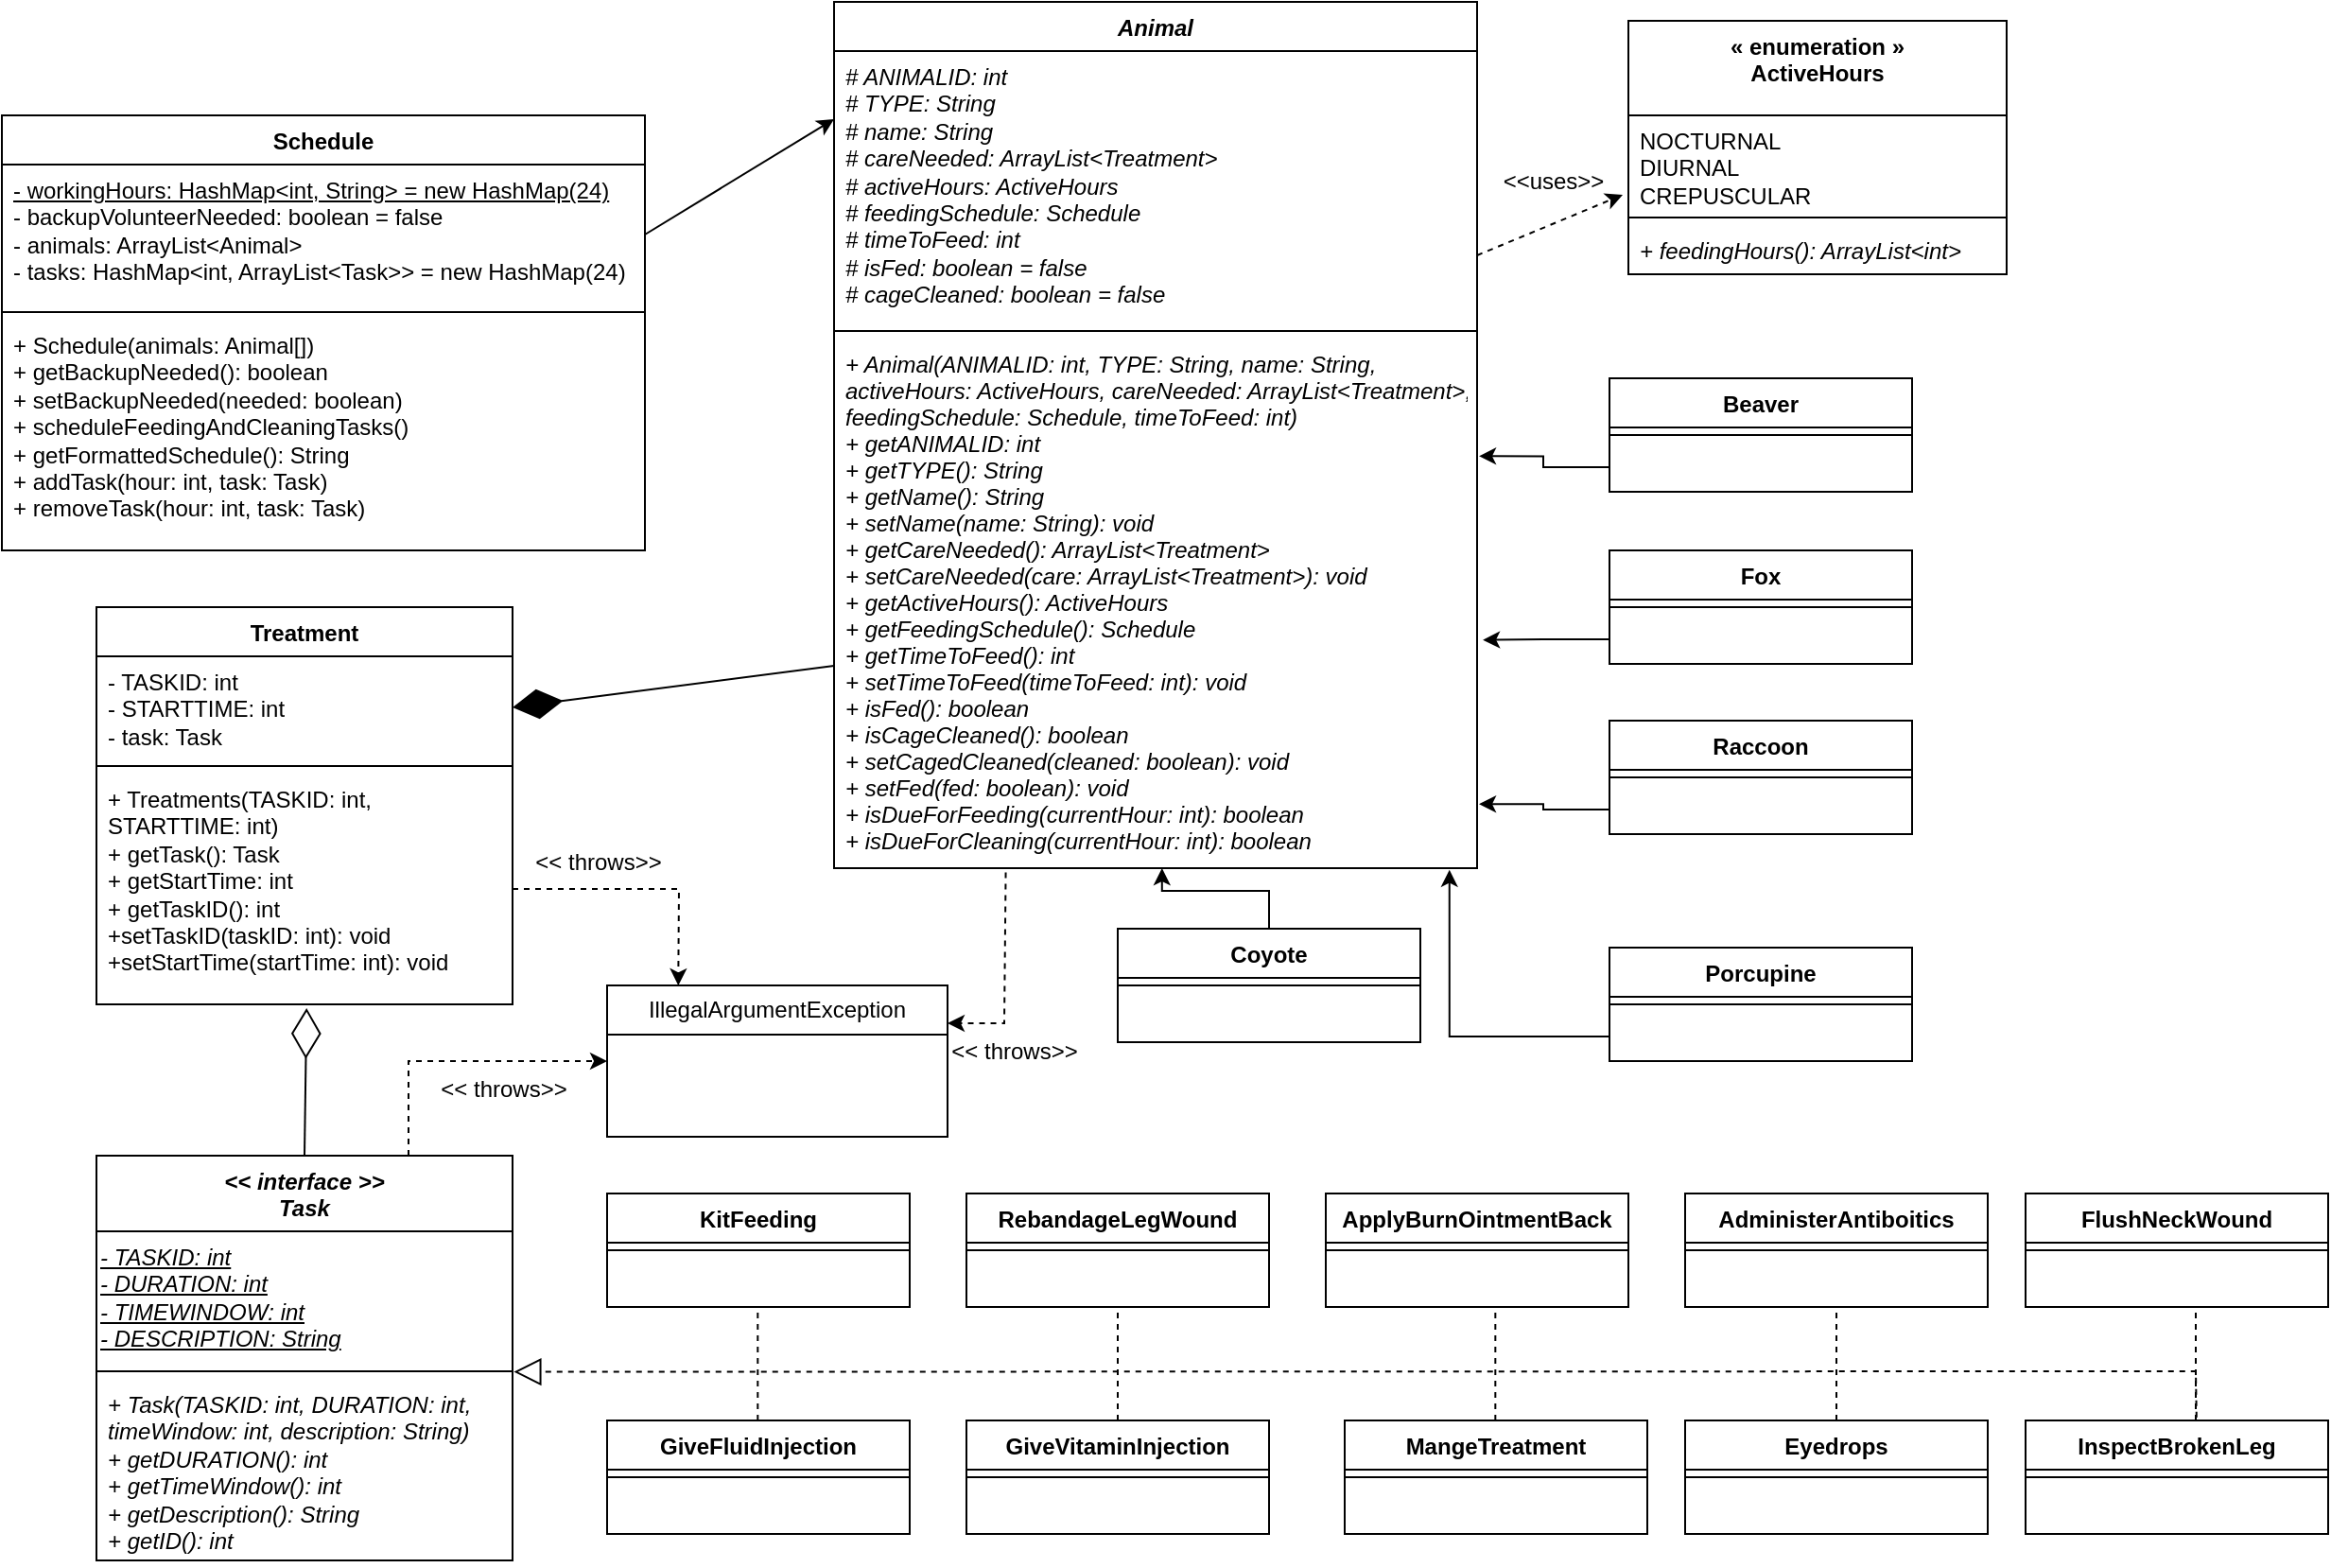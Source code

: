 <mxfile version="21.1.2" type="github">
  <diagram id="2KpLl_mZCOHA58I0HmC6" name="Page-1">
    <mxGraphModel dx="1402" dy="803" grid="1" gridSize="10" guides="1" tooltips="1" connect="1" arrows="1" fold="1" page="1" pageScale="1" pageWidth="1100" pageHeight="850" math="0" shadow="0">
      <root>
        <mxCell id="0" />
        <mxCell id="1" parent="0" />
        <mxCell id="-pHp2P_mZ8aD6D5N5FeK-6" value="Animal" style="swimlane;fontStyle=3;align=center;verticalAlign=top;childLayout=stackLayout;horizontal=1;startSize=26;horizontalStack=0;resizeParent=1;resizeParentMax=0;resizeLast=0;collapsible=1;marginBottom=0;" parent="1" vertex="1">
          <mxGeometry x="470" y="10" width="340" height="458" as="geometry" />
        </mxCell>
        <mxCell id="-pHp2P_mZ8aD6D5N5FeK-33" value="&lt;span style=&quot;font-family: Helvetica; font-size: 12px; font-variant-ligatures: normal; font-variant-caps: normal; font-weight: 400; letter-spacing: normal; orphans: 2; text-align: left; text-indent: 0px; text-transform: none; widows: 2; word-spacing: 0px; -webkit-text-stroke-width: 0px; text-decoration-thickness: initial; text-decoration-style: initial; text-decoration-color: initial; float: none; display: inline !important;&quot;&gt;# ANIMALID: int&lt;br&gt;# TYPE: String&lt;br&gt;# name: String&lt;br&gt;# careNeeded: ArrayList&amp;lt;Treatment&amp;gt;&lt;br&gt;# activeHours: ActiveHours&lt;br&gt;# feedingSchedule: Schedule&lt;br&gt;# timeToFeed: int&lt;br&gt;# isFed: boolean = false&lt;br&gt;# cageCleaned: boolean = false&lt;br&gt;&lt;/span&gt;" style="text;whiteSpace=wrap;html=1;labelBackgroundColor=none;fontColor=default;spacingLeft=4;spacingRight=4;fontStyle=2;" parent="-pHp2P_mZ8aD6D5N5FeK-6" vertex="1">
          <mxGeometry y="26" width="340" height="144" as="geometry" />
        </mxCell>
        <mxCell id="-pHp2P_mZ8aD6D5N5FeK-11" value="" style="line;strokeWidth=1;fillColor=none;align=left;verticalAlign=middle;spacingTop=-1;spacingLeft=3;spacingRight=3;rotatable=0;labelPosition=right;points=[];portConstraint=eastwest;strokeColor=inherit;" parent="-pHp2P_mZ8aD6D5N5FeK-6" vertex="1">
          <mxGeometry y="170" width="340" height="8" as="geometry" />
        </mxCell>
        <mxCell id="-pHp2P_mZ8aD6D5N5FeK-12" value="+ Animal(ANIMALID: int, TYPE: String, name: String, &#xa;activeHours: ActiveHours, careNeeded: ArrayList&lt;Treatment&gt;, &#xa;feedingSchedule: Schedule, timeToFeed: int)&#xa;+ getANIMALID: int&#xa;+ getTYPE(): String&#xa;+ getName(): String&#xa;+ setName(name: String): void&#xa;+ getCareNeeded(): ArrayList&lt;Treatment&gt;&#xa;+ setCareNeeded(care: ArrayList&lt;Treatment&gt;): void&#xa;+ getActiveHours(): ActiveHours&#xa;+ getFeedingSchedule(): Schedule&#xa;+ getTimeToFeed(): int&#xa;+ setTimeToFeed(timeToFeed: int): void&#xa;+ isFed(): boolean&#xa;+ isCageCleaned(): boolean&#xa;+ setCagedCleaned(cleaned: boolean): void&#xa;+ setFed(fed: boolean): void&#xa;+ isDueForFeeding(currentHour: int): boolean&#xa;+ isDueForCleaning(currentHour: int): boolean&#xa;&#xa;" style="text;strokeColor=none;fillColor=none;align=left;verticalAlign=top;spacingLeft=4;spacingRight=4;overflow=hidden;rotatable=0;points=[[0,0.5],[1,0.5]];portConstraint=eastwest;fontStyle=2" parent="-pHp2P_mZ8aD6D5N5FeK-6" vertex="1">
          <mxGeometry y="178" width="340" height="280" as="geometry" />
        </mxCell>
        <mxCell id="-pHp2P_mZ8aD6D5N5FeK-13" value="« enumeration »&lt;br style=&quot;border-color: var(--border-color); font-weight: 400;&quot;&gt;&lt;b style=&quot;border-color: var(--border-color);&quot;&gt;ActiveHours&lt;/b&gt;" style="swimlane;fontStyle=1;align=center;verticalAlign=top;childLayout=stackLayout;horizontal=1;startSize=50;horizontalStack=0;resizeParent=1;resizeParentMax=0;resizeLast=0;collapsible=1;marginBottom=0;whiteSpace=wrap;html=1;" parent="1" vertex="1">
          <mxGeometry x="890" y="20" width="200" height="134" as="geometry" />
        </mxCell>
        <mxCell id="-pHp2P_mZ8aD6D5N5FeK-14" value="NOCTURNAL&lt;br&gt;DIURNAL&lt;br&gt;CREPUSCULAR" style="text;strokeColor=none;fillColor=none;align=left;verticalAlign=top;spacingLeft=4;spacingRight=4;overflow=hidden;rotatable=0;points=[[0,0.5],[1,0.5]];portConstraint=eastwest;whiteSpace=wrap;html=1;" parent="-pHp2P_mZ8aD6D5N5FeK-13" vertex="1">
          <mxGeometry y="50" width="200" height="50" as="geometry" />
        </mxCell>
        <mxCell id="-pHp2P_mZ8aD6D5N5FeK-15" value="" style="line;strokeWidth=1;fillColor=none;align=left;verticalAlign=middle;spacingTop=-1;spacingLeft=3;spacingRight=3;rotatable=0;labelPosition=right;points=[];portConstraint=eastwest;strokeColor=inherit;" parent="-pHp2P_mZ8aD6D5N5FeK-13" vertex="1">
          <mxGeometry y="100" width="200" height="8" as="geometry" />
        </mxCell>
        <mxCell id="-pHp2P_mZ8aD6D5N5FeK-16" value="&lt;i&gt;+ feedingHours(): ArrayList&amp;lt;int&amp;gt;&lt;/i&gt;" style="text;strokeColor=none;fillColor=none;align=left;verticalAlign=top;spacingLeft=4;spacingRight=4;overflow=hidden;rotatable=0;points=[[0,0.5],[1,0.5]];portConstraint=eastwest;whiteSpace=wrap;html=1;" parent="-pHp2P_mZ8aD6D5N5FeK-13" vertex="1">
          <mxGeometry y="108" width="200" height="26" as="geometry" />
        </mxCell>
        <mxCell id="-pHp2P_mZ8aD6D5N5FeK-19" value="&amp;lt;&amp;lt; interface &amp;gt;&amp;gt;&lt;br&gt;Task" style="swimlane;fontStyle=3;align=center;verticalAlign=top;childLayout=stackLayout;horizontal=1;startSize=40;horizontalStack=0;resizeParent=1;resizeParentMax=0;resizeLast=0;collapsible=1;marginBottom=0;whiteSpace=wrap;html=1;" parent="1" vertex="1">
          <mxGeometry x="80" y="620" width="220" height="214" as="geometry" />
        </mxCell>
        <mxCell id="3hYf7BkFwzR19k11kG9j-5" value="&lt;div style=&quot;&quot;&gt;&lt;span style=&quot;background-color: initial;&quot;&gt;&lt;u&gt;- TASKID: int&lt;/u&gt;&lt;/span&gt;&lt;/div&gt;&lt;div style=&quot;&quot;&gt;&lt;span style=&quot;background-color: initial;&quot;&gt;&lt;u&gt;- DURATION: int&lt;/u&gt;&lt;/span&gt;&lt;/div&gt;&lt;div style=&quot;&quot;&gt;&lt;span style=&quot;background-color: initial;&quot;&gt;&lt;u&gt;- TIMEWINDOW: int&lt;/u&gt;&lt;/span&gt;&lt;/div&gt;&lt;div style=&quot;&quot;&gt;&lt;span style=&quot;background-color: initial;&quot;&gt;&lt;u&gt;- DESCRIPTION: String&lt;/u&gt;&lt;/span&gt;&lt;/div&gt;" style="text;html=1;align=left;verticalAlign=middle;resizable=0;points=[];autosize=1;strokeColor=none;fillColor=none;fontStyle=2" parent="-pHp2P_mZ8aD6D5N5FeK-19" vertex="1">
          <mxGeometry y="40" width="220" height="70" as="geometry" />
        </mxCell>
        <mxCell id="-pHp2P_mZ8aD6D5N5FeK-22" value="" style="line;strokeWidth=1;fillColor=none;align=left;verticalAlign=middle;spacingTop=-1;spacingLeft=3;spacingRight=3;rotatable=0;labelPosition=right;points=[];portConstraint=eastwest;strokeColor=inherit;" parent="-pHp2P_mZ8aD6D5N5FeK-19" vertex="1">
          <mxGeometry y="110" width="220" height="8" as="geometry" />
        </mxCell>
        <mxCell id="-pHp2P_mZ8aD6D5N5FeK-23" value="+ Task(TASKID: int, DURATION: int, timeWindow: int, description: String)&lt;br&gt;+ getDURATION(): int&lt;br&gt;+ getTimeWindow(): int&lt;br&gt;+ getDescription(): String&lt;br&gt;+ getID(): int" style="text;strokeColor=none;fillColor=none;align=left;verticalAlign=top;spacingLeft=4;spacingRight=4;overflow=hidden;rotatable=0;points=[[0,0.5],[1,0.5]];portConstraint=eastwest;whiteSpace=wrap;html=1;fontStyle=2" parent="-pHp2P_mZ8aD6D5N5FeK-19" vertex="1">
          <mxGeometry y="118" width="220" height="96" as="geometry" />
        </mxCell>
        <mxCell id="X3xmoL7LCD3JFngqE5RC-1" value="" style="html=1;labelBackgroundColor=#ffffff;startArrow=none;startFill=0;startSize=6;endArrow=classic;endFill=1;endSize=6;jettySize=auto;orthogonalLoop=1;strokeWidth=1;dashed=1;fontSize=14;rounded=0;exitX=1;exitY=0.75;exitDx=0;exitDy=0;entryX=-0.015;entryY=0.84;entryDx=0;entryDy=0;entryPerimeter=0;" parent="1" source="-pHp2P_mZ8aD6D5N5FeK-33" target="-pHp2P_mZ8aD6D5N5FeK-14" edge="1">
          <mxGeometry width="60" height="60" relative="1" as="geometry">
            <mxPoint x="730" y="116" as="sourcePoint" />
            <mxPoint x="830" y="230" as="targetPoint" />
          </mxGeometry>
        </mxCell>
        <mxCell id="X3xmoL7LCD3JFngqE5RC-2" value="&amp;lt;&amp;lt;uses&amp;gt;&amp;gt;" style="text;html=1;align=center;verticalAlign=middle;resizable=0;points=[];autosize=1;strokeColor=none;fillColor=none;" parent="1" vertex="1">
          <mxGeometry x="810" y="90" width="80" height="30" as="geometry" />
        </mxCell>
        <mxCell id="X3xmoL7LCD3JFngqE5RC-3" value="Treatment" style="swimlane;fontStyle=1;align=center;verticalAlign=top;childLayout=stackLayout;horizontal=1;startSize=26;horizontalStack=0;resizeParent=1;resizeParentMax=0;resizeLast=0;collapsible=1;marginBottom=0;whiteSpace=wrap;html=1;" parent="1" vertex="1">
          <mxGeometry x="80" y="330" width="220" height="210" as="geometry" />
        </mxCell>
        <mxCell id="X3xmoL7LCD3JFngqE5RC-4" value="- TASKID: int&lt;br&gt;- STARTTIME: int&lt;br&gt;- task: Task" style="text;strokeColor=none;fillColor=none;align=left;verticalAlign=top;spacingLeft=4;spacingRight=4;overflow=hidden;rotatable=0;points=[[0,0.5],[1,0.5]];portConstraint=eastwest;whiteSpace=wrap;html=1;" parent="X3xmoL7LCD3JFngqE5RC-3" vertex="1">
          <mxGeometry y="26" width="220" height="54" as="geometry" />
        </mxCell>
        <mxCell id="X3xmoL7LCD3JFngqE5RC-5" value="" style="line;strokeWidth=1;fillColor=none;align=left;verticalAlign=middle;spacingTop=-1;spacingLeft=3;spacingRight=3;rotatable=0;labelPosition=right;points=[];portConstraint=eastwest;strokeColor=inherit;" parent="X3xmoL7LCD3JFngqE5RC-3" vertex="1">
          <mxGeometry y="80" width="220" height="8" as="geometry" />
        </mxCell>
        <mxCell id="X3xmoL7LCD3JFngqE5RC-6" value="+ Treatments(TASKID: int, STARTTIME: int)&lt;br&gt;+ getTask(): Task&lt;br&gt;+ getStartTime: int&lt;br&gt;+ getTaskID(): int&lt;br&gt;+setTaskID(taskID: int): void&lt;br&gt;+setStartTime(startTime: int): void" style="text;strokeColor=none;fillColor=none;align=left;verticalAlign=top;spacingLeft=4;spacingRight=4;overflow=hidden;rotatable=0;points=[[0,0.5],[1,0.5]];portConstraint=eastwest;whiteSpace=wrap;html=1;" parent="X3xmoL7LCD3JFngqE5RC-3" vertex="1">
          <mxGeometry y="88" width="220" height="122" as="geometry" />
        </mxCell>
        <mxCell id="X3xmoL7LCD3JFngqE5RC-8" value="" style="endArrow=diamondThin;endFill=1;endSize=24;html=1;rounded=0;exitX=0;exitY=0.618;exitDx=0;exitDy=0;entryX=1;entryY=0.5;entryDx=0;entryDy=0;exitPerimeter=0;" parent="1" source="-pHp2P_mZ8aD6D5N5FeK-12" target="X3xmoL7LCD3JFngqE5RC-4" edge="1">
          <mxGeometry width="160" relative="1" as="geometry">
            <mxPoint x="480" y="452" as="sourcePoint" />
            <mxPoint x="620" y="450" as="targetPoint" />
          </mxGeometry>
        </mxCell>
        <mxCell id="X3xmoL7LCD3JFngqE5RC-11" value="" style="endArrow=diamondThin;endFill=0;endSize=24;html=1;rounded=0;entryX=0.505;entryY=1.016;entryDx=0;entryDy=0;entryPerimeter=0;exitX=0.5;exitY=0;exitDx=0;exitDy=0;" parent="1" source="-pHp2P_mZ8aD6D5N5FeK-19" target="X3xmoL7LCD3JFngqE5RC-6" edge="1">
          <mxGeometry width="160" relative="1" as="geometry">
            <mxPoint x="191" y="590" as="sourcePoint" />
            <mxPoint x="780" y="599.5" as="targetPoint" />
          </mxGeometry>
        </mxCell>
        <mxCell id="X3xmoL7LCD3JFngqE5RC-12" value="Schedule" style="swimlane;fontStyle=1;align=center;verticalAlign=top;childLayout=stackLayout;horizontal=1;startSize=26;horizontalStack=0;resizeParent=1;resizeParentMax=0;resizeLast=0;collapsible=1;marginBottom=0;whiteSpace=wrap;html=1;" parent="1" vertex="1">
          <mxGeometry x="30" y="70" width="340" height="230" as="geometry" />
        </mxCell>
        <mxCell id="X3xmoL7LCD3JFngqE5RC-13" value="&lt;u&gt;- workingHours: HashMap&amp;lt;int, String&amp;gt; = new HashMap(24)&lt;br&gt;&lt;/u&gt;- backupVolunteerNeeded: boolean = false&lt;br&gt;- animals: ArrayList&amp;lt;Animal&amp;gt;&amp;nbsp;&lt;br&gt;- tasks: HashMap&amp;lt;int, ArrayList&amp;lt;Task&amp;gt;&amp;gt; = new HashMap(24)" style="text;strokeColor=none;fillColor=none;align=left;verticalAlign=top;spacingLeft=4;spacingRight=4;overflow=hidden;rotatable=0;points=[[0,0.5],[1,0.5]];portConstraint=eastwest;whiteSpace=wrap;html=1;" parent="X3xmoL7LCD3JFngqE5RC-12" vertex="1">
          <mxGeometry y="26" width="340" height="74" as="geometry" />
        </mxCell>
        <mxCell id="X3xmoL7LCD3JFngqE5RC-14" value="" style="line;strokeWidth=1;fillColor=none;align=left;verticalAlign=middle;spacingTop=-1;spacingLeft=3;spacingRight=3;rotatable=0;labelPosition=right;points=[];portConstraint=eastwest;strokeColor=inherit;" parent="X3xmoL7LCD3JFngqE5RC-12" vertex="1">
          <mxGeometry y="100" width="340" height="8" as="geometry" />
        </mxCell>
        <mxCell id="X3xmoL7LCD3JFngqE5RC-15" value="+ Schedule(animals: Animal[])&lt;br&gt;+ getBackupNeeded(): boolean&lt;br&gt;+ setBackupNeeded(needed: boolean)&lt;br&gt;+ scheduleFeedingAndCleaningTasks()&lt;br&gt;+ getFormattedSchedule(): String&lt;br&gt;+ addTask(hour: int, task: Task)&lt;br&gt;+ removeTask(hour: int, task: Task)" style="text;strokeColor=none;fillColor=none;align=left;verticalAlign=top;spacingLeft=4;spacingRight=4;overflow=hidden;rotatable=0;points=[[0,0.5],[1,0.5]];portConstraint=eastwest;whiteSpace=wrap;html=1;" parent="X3xmoL7LCD3JFngqE5RC-12" vertex="1">
          <mxGeometry y="108" width="340" height="122" as="geometry" />
        </mxCell>
        <mxCell id="3hYf7BkFwzR19k11kG9j-4" value="" style="endArrow=classic;html=1;rounded=0;exitX=1;exitY=0.5;exitDx=0;exitDy=0;entryX=0;entryY=0.25;entryDx=0;entryDy=0;" parent="1" source="X3xmoL7LCD3JFngqE5RC-13" target="-pHp2P_mZ8aD6D5N5FeK-33" edge="1">
          <mxGeometry width="50" height="50" relative="1" as="geometry">
            <mxPoint x="360" y="90" as="sourcePoint" />
            <mxPoint x="410" y="40" as="targetPoint" />
          </mxGeometry>
        </mxCell>
        <mxCell id="3hYf7BkFwzR19k11kG9j-6" value="IllegalArgumentException" style="swimlane;fontStyle=0;childLayout=stackLayout;horizontal=1;startSize=26;fillColor=none;horizontalStack=0;resizeParent=1;resizeParentMax=0;resizeLast=0;collapsible=1;marginBottom=0;whiteSpace=wrap;html=1;" parent="1" vertex="1">
          <mxGeometry x="350" y="530" width="180" height="80" as="geometry" />
        </mxCell>
        <mxCell id="fvTacHo-fc9xK8Bkq0C5-29" style="edgeStyle=orthogonalEdgeStyle;rounded=0;orthogonalLoop=1;jettySize=auto;html=1;entryX=0.51;entryY=1;entryDx=0;entryDy=0;entryPerimeter=0;" edge="1" parent="1" source="fvTacHo-fc9xK8Bkq0C5-7" target="-pHp2P_mZ8aD6D5N5FeK-12">
          <mxGeometry relative="1" as="geometry" />
        </mxCell>
        <mxCell id="fvTacHo-fc9xK8Bkq0C5-7" value="Coyote" style="swimlane;fontStyle=1;align=center;verticalAlign=top;childLayout=stackLayout;horizontal=1;startSize=26;horizontalStack=0;resizeParent=1;resizeParentMax=0;resizeLast=0;collapsible=1;marginBottom=0;whiteSpace=wrap;html=1;" vertex="1" parent="1">
          <mxGeometry x="620" y="500" width="160" height="60" as="geometry" />
        </mxCell>
        <mxCell id="fvTacHo-fc9xK8Bkq0C5-9" value="" style="line;strokeWidth=1;fillColor=none;align=left;verticalAlign=middle;spacingTop=-1;spacingLeft=3;spacingRight=3;rotatable=0;labelPosition=right;points=[];portConstraint=eastwest;strokeColor=inherit;" vertex="1" parent="fvTacHo-fc9xK8Bkq0C5-7">
          <mxGeometry y="26" width="160" height="8" as="geometry" />
        </mxCell>
        <mxCell id="fvTacHo-fc9xK8Bkq0C5-10" value="&lt;br&gt;&lt;br&gt;" style="text;strokeColor=none;fillColor=none;align=left;verticalAlign=top;spacingLeft=4;spacingRight=4;overflow=hidden;rotatable=0;points=[[0,0.5],[1,0.5]];portConstraint=eastwest;whiteSpace=wrap;html=1;" vertex="1" parent="fvTacHo-fc9xK8Bkq0C5-7">
          <mxGeometry y="34" width="160" height="26" as="geometry" />
        </mxCell>
        <mxCell id="fvTacHo-fc9xK8Bkq0C5-11" value="Beaver" style="swimlane;fontStyle=1;align=center;verticalAlign=top;childLayout=stackLayout;horizontal=1;startSize=26;horizontalStack=0;resizeParent=1;resizeParentMax=0;resizeLast=0;collapsible=1;marginBottom=0;whiteSpace=wrap;html=1;" vertex="1" parent="1">
          <mxGeometry x="880" y="209" width="160" height="60" as="geometry" />
        </mxCell>
        <mxCell id="fvTacHo-fc9xK8Bkq0C5-12" value="" style="line;strokeWidth=1;fillColor=none;align=left;verticalAlign=middle;spacingTop=-1;spacingLeft=3;spacingRight=3;rotatable=0;labelPosition=right;points=[];portConstraint=eastwest;strokeColor=inherit;" vertex="1" parent="fvTacHo-fc9xK8Bkq0C5-11">
          <mxGeometry y="26" width="160" height="8" as="geometry" />
        </mxCell>
        <mxCell id="fvTacHo-fc9xK8Bkq0C5-13" value="&lt;br&gt;&lt;br&gt;" style="text;strokeColor=none;fillColor=none;align=left;verticalAlign=top;spacingLeft=4;spacingRight=4;overflow=hidden;rotatable=0;points=[[0,0.5],[1,0.5]];portConstraint=eastwest;whiteSpace=wrap;html=1;" vertex="1" parent="fvTacHo-fc9xK8Bkq0C5-11">
          <mxGeometry y="34" width="160" height="26" as="geometry" />
        </mxCell>
        <mxCell id="fvTacHo-fc9xK8Bkq0C5-14" value="Fox" style="swimlane;fontStyle=1;align=center;verticalAlign=top;childLayout=stackLayout;horizontal=1;startSize=26;horizontalStack=0;resizeParent=1;resizeParentMax=0;resizeLast=0;collapsible=1;marginBottom=0;whiteSpace=wrap;html=1;" vertex="1" parent="1">
          <mxGeometry x="880" y="300" width="160" height="60" as="geometry" />
        </mxCell>
        <mxCell id="fvTacHo-fc9xK8Bkq0C5-15" value="" style="line;strokeWidth=1;fillColor=none;align=left;verticalAlign=middle;spacingTop=-1;spacingLeft=3;spacingRight=3;rotatable=0;labelPosition=right;points=[];portConstraint=eastwest;strokeColor=inherit;" vertex="1" parent="fvTacHo-fc9xK8Bkq0C5-14">
          <mxGeometry y="26" width="160" height="8" as="geometry" />
        </mxCell>
        <mxCell id="fvTacHo-fc9xK8Bkq0C5-16" value="&lt;br&gt;&lt;br&gt;" style="text;strokeColor=none;fillColor=none;align=left;verticalAlign=top;spacingLeft=4;spacingRight=4;overflow=hidden;rotatable=0;points=[[0,0.5],[1,0.5]];portConstraint=eastwest;whiteSpace=wrap;html=1;" vertex="1" parent="fvTacHo-fc9xK8Bkq0C5-14">
          <mxGeometry y="34" width="160" height="26" as="geometry" />
        </mxCell>
        <mxCell id="fvTacHo-fc9xK8Bkq0C5-17" value="Raccoon" style="swimlane;fontStyle=1;align=center;verticalAlign=top;childLayout=stackLayout;horizontal=1;startSize=26;horizontalStack=0;resizeParent=1;resizeParentMax=0;resizeLast=0;collapsible=1;marginBottom=0;whiteSpace=wrap;html=1;" vertex="1" parent="1">
          <mxGeometry x="880" y="390" width="160" height="60" as="geometry" />
        </mxCell>
        <mxCell id="fvTacHo-fc9xK8Bkq0C5-18" value="" style="line;strokeWidth=1;fillColor=none;align=left;verticalAlign=middle;spacingTop=-1;spacingLeft=3;spacingRight=3;rotatable=0;labelPosition=right;points=[];portConstraint=eastwest;strokeColor=inherit;" vertex="1" parent="fvTacHo-fc9xK8Bkq0C5-17">
          <mxGeometry y="26" width="160" height="8" as="geometry" />
        </mxCell>
        <mxCell id="fvTacHo-fc9xK8Bkq0C5-19" value="&lt;br&gt;&lt;br&gt;" style="text;strokeColor=none;fillColor=none;align=left;verticalAlign=top;spacingLeft=4;spacingRight=4;overflow=hidden;rotatable=0;points=[[0,0.5],[1,0.5]];portConstraint=eastwest;whiteSpace=wrap;html=1;" vertex="1" parent="fvTacHo-fc9xK8Bkq0C5-17">
          <mxGeometry y="34" width="160" height="26" as="geometry" />
        </mxCell>
        <mxCell id="fvTacHo-fc9xK8Bkq0C5-20" value="Porcupine" style="swimlane;fontStyle=1;align=center;verticalAlign=top;childLayout=stackLayout;horizontal=1;startSize=26;horizontalStack=0;resizeParent=1;resizeParentMax=0;resizeLast=0;collapsible=1;marginBottom=0;whiteSpace=wrap;html=1;" vertex="1" parent="1">
          <mxGeometry x="880" y="510" width="160" height="60" as="geometry" />
        </mxCell>
        <mxCell id="fvTacHo-fc9xK8Bkq0C5-21" value="" style="line;strokeWidth=1;fillColor=none;align=left;verticalAlign=middle;spacingTop=-1;spacingLeft=3;spacingRight=3;rotatable=0;labelPosition=right;points=[];portConstraint=eastwest;strokeColor=inherit;" vertex="1" parent="fvTacHo-fc9xK8Bkq0C5-20">
          <mxGeometry y="26" width="160" height="8" as="geometry" />
        </mxCell>
        <mxCell id="fvTacHo-fc9xK8Bkq0C5-22" value="&lt;br&gt;&lt;br&gt;" style="text;strokeColor=none;fillColor=none;align=left;verticalAlign=top;spacingLeft=4;spacingRight=4;overflow=hidden;rotatable=0;points=[[0,0.5],[1,0.5]];portConstraint=eastwest;whiteSpace=wrap;html=1;" vertex="1" parent="fvTacHo-fc9xK8Bkq0C5-20">
          <mxGeometry y="34" width="160" height="26" as="geometry" />
        </mxCell>
        <mxCell id="fvTacHo-fc9xK8Bkq0C5-24" style="edgeStyle=orthogonalEdgeStyle;rounded=0;orthogonalLoop=1;jettySize=auto;html=1;entryX=1.009;entryY=0.569;entryDx=0;entryDy=0;entryPerimeter=0;" edge="1" parent="1" source="fvTacHo-fc9xK8Bkq0C5-16" target="-pHp2P_mZ8aD6D5N5FeK-12">
          <mxGeometry relative="1" as="geometry" />
        </mxCell>
        <mxCell id="fvTacHo-fc9xK8Bkq0C5-25" style="edgeStyle=orthogonalEdgeStyle;rounded=0;orthogonalLoop=1;jettySize=auto;html=1;entryX=1.003;entryY=0.879;entryDx=0;entryDy=0;entryPerimeter=0;" edge="1" parent="1" source="fvTacHo-fc9xK8Bkq0C5-19" target="-pHp2P_mZ8aD6D5N5FeK-12">
          <mxGeometry relative="1" as="geometry" />
        </mxCell>
        <mxCell id="fvTacHo-fc9xK8Bkq0C5-26" style="edgeStyle=orthogonalEdgeStyle;rounded=0;orthogonalLoop=1;jettySize=auto;html=1;entryX=1.003;entryY=0.222;entryDx=0;entryDy=0;entryPerimeter=0;" edge="1" parent="1" source="fvTacHo-fc9xK8Bkq0C5-13" target="-pHp2P_mZ8aD6D5N5FeK-12">
          <mxGeometry relative="1" as="geometry" />
        </mxCell>
        <mxCell id="fvTacHo-fc9xK8Bkq0C5-27" style="edgeStyle=orthogonalEdgeStyle;rounded=0;orthogonalLoop=1;jettySize=auto;html=1;entryX=0.957;entryY=1.003;entryDx=0;entryDy=0;entryPerimeter=0;" edge="1" parent="1" source="fvTacHo-fc9xK8Bkq0C5-22" target="-pHp2P_mZ8aD6D5N5FeK-12">
          <mxGeometry relative="1" as="geometry" />
        </mxCell>
        <mxCell id="fvTacHo-fc9xK8Bkq0C5-30" value="" style="html=1;labelBackgroundColor=#ffffff;startArrow=none;startFill=0;startSize=6;endArrow=classic;endFill=1;endSize=6;jettySize=auto;orthogonalLoop=1;strokeWidth=1;dashed=1;fontSize=14;rounded=0;entryX=1;entryY=0.25;entryDx=0;entryDy=0;exitX=0.267;exitY=1.008;exitDx=0;exitDy=0;exitPerimeter=0;" edge="1" parent="1" source="-pHp2P_mZ8aD6D5N5FeK-12" target="3hYf7BkFwzR19k11kG9j-6">
          <mxGeometry width="60" height="60" relative="1" as="geometry">
            <mxPoint x="820" y="154" as="sourcePoint" />
            <mxPoint x="897" y="122" as="targetPoint" />
            <Array as="points">
              <mxPoint x="560" y="550" />
            </Array>
          </mxGeometry>
        </mxCell>
        <mxCell id="fvTacHo-fc9xK8Bkq0C5-31" value="" style="html=1;labelBackgroundColor=#ffffff;startArrow=none;startFill=0;startSize=6;endArrow=classic;endFill=1;endSize=6;jettySize=auto;orthogonalLoop=1;strokeWidth=1;dashed=1;fontSize=14;rounded=0;entryX=0.209;entryY=0.001;entryDx=0;entryDy=0;entryPerimeter=0;" edge="1" parent="1" source="X3xmoL7LCD3JFngqE5RC-6" target="3hYf7BkFwzR19k11kG9j-6">
          <mxGeometry width="60" height="60" relative="1" as="geometry">
            <mxPoint x="390" y="420" as="sourcePoint" />
            <mxPoint x="350" y="529" as="targetPoint" />
            <Array as="points">
              <mxPoint x="388" y="479" />
            </Array>
          </mxGeometry>
        </mxCell>
        <mxCell id="fvTacHo-fc9xK8Bkq0C5-32" value="" style="html=1;labelBackgroundColor=#ffffff;startArrow=none;startFill=0;startSize=6;endArrow=classic;endFill=1;endSize=6;jettySize=auto;orthogonalLoop=1;strokeWidth=1;dashed=1;fontSize=14;rounded=0;entryX=0;entryY=0.5;entryDx=0;entryDy=0;exitX=0.75;exitY=0;exitDx=0;exitDy=0;" edge="1" parent="1" source="-pHp2P_mZ8aD6D5N5FeK-19" target="3hYf7BkFwzR19k11kG9j-6">
          <mxGeometry width="60" height="60" relative="1" as="geometry">
            <mxPoint x="508" y="489" as="sourcePoint" />
            <mxPoint x="505" y="550" as="targetPoint" />
            <Array as="points">
              <mxPoint x="245" y="570" />
            </Array>
          </mxGeometry>
        </mxCell>
        <mxCell id="fvTacHo-fc9xK8Bkq0C5-33" value="&amp;lt;&amp;lt; throws&amp;gt;&amp;gt;" style="text;html=1;align=center;verticalAlign=middle;resizable=0;points=[];autosize=1;strokeColor=none;fillColor=none;" vertex="1" parent="1">
          <mxGeometry x="300" y="450" width="90" height="30" as="geometry" />
        </mxCell>
        <mxCell id="fvTacHo-fc9xK8Bkq0C5-34" value="&amp;lt;&amp;lt; throws&amp;gt;&amp;gt;" style="text;html=1;align=center;verticalAlign=middle;resizable=0;points=[];autosize=1;strokeColor=none;fillColor=none;" vertex="1" parent="1">
          <mxGeometry x="250" y="570" width="90" height="30" as="geometry" />
        </mxCell>
        <mxCell id="fvTacHo-fc9xK8Bkq0C5-35" value="&amp;lt;&amp;lt; throws&amp;gt;&amp;gt;" style="text;html=1;align=center;verticalAlign=middle;resizable=0;points=[];autosize=1;strokeColor=none;fillColor=none;" vertex="1" parent="1">
          <mxGeometry x="520" y="550" width="90" height="30" as="geometry" />
        </mxCell>
        <mxCell id="fvTacHo-fc9xK8Bkq0C5-36" value="KitFeeding" style="swimlane;fontStyle=1;align=center;verticalAlign=top;childLayout=stackLayout;horizontal=1;startSize=26;horizontalStack=0;resizeParent=1;resizeParentMax=0;resizeLast=0;collapsible=1;marginBottom=0;whiteSpace=wrap;html=1;" vertex="1" parent="1">
          <mxGeometry x="350" y="640" width="160" height="60" as="geometry" />
        </mxCell>
        <mxCell id="fvTacHo-fc9xK8Bkq0C5-37" value="" style="line;strokeWidth=1;fillColor=none;align=left;verticalAlign=middle;spacingTop=-1;spacingLeft=3;spacingRight=3;rotatable=0;labelPosition=right;points=[];portConstraint=eastwest;strokeColor=inherit;" vertex="1" parent="fvTacHo-fc9xK8Bkq0C5-36">
          <mxGeometry y="26" width="160" height="8" as="geometry" />
        </mxCell>
        <mxCell id="fvTacHo-fc9xK8Bkq0C5-38" value="&lt;br&gt;&lt;br&gt;" style="text;strokeColor=none;fillColor=none;align=left;verticalAlign=top;spacingLeft=4;spacingRight=4;overflow=hidden;rotatable=0;points=[[0,0.5],[1,0.5]];portConstraint=eastwest;whiteSpace=wrap;html=1;" vertex="1" parent="fvTacHo-fc9xK8Bkq0C5-36">
          <mxGeometry y="34" width="160" height="26" as="geometry" />
        </mxCell>
        <mxCell id="fvTacHo-fc9xK8Bkq0C5-39" value="RebandageLegWound" style="swimlane;fontStyle=1;align=center;verticalAlign=top;childLayout=stackLayout;horizontal=1;startSize=26;horizontalStack=0;resizeParent=1;resizeParentMax=0;resizeLast=0;collapsible=1;marginBottom=0;whiteSpace=wrap;html=1;" vertex="1" parent="1">
          <mxGeometry x="540" y="640" width="160" height="60" as="geometry" />
        </mxCell>
        <mxCell id="fvTacHo-fc9xK8Bkq0C5-40" value="" style="line;strokeWidth=1;fillColor=none;align=left;verticalAlign=middle;spacingTop=-1;spacingLeft=3;spacingRight=3;rotatable=0;labelPosition=right;points=[];portConstraint=eastwest;strokeColor=inherit;" vertex="1" parent="fvTacHo-fc9xK8Bkq0C5-39">
          <mxGeometry y="26" width="160" height="8" as="geometry" />
        </mxCell>
        <mxCell id="fvTacHo-fc9xK8Bkq0C5-41" value="&lt;br&gt;&lt;br&gt;" style="text;strokeColor=none;fillColor=none;align=left;verticalAlign=top;spacingLeft=4;spacingRight=4;overflow=hidden;rotatable=0;points=[[0,0.5],[1,0.5]];portConstraint=eastwest;whiteSpace=wrap;html=1;" vertex="1" parent="fvTacHo-fc9xK8Bkq0C5-39">
          <mxGeometry y="34" width="160" height="26" as="geometry" />
        </mxCell>
        <mxCell id="fvTacHo-fc9xK8Bkq0C5-42" value="ApplyBurnOintmentBack" style="swimlane;fontStyle=1;align=center;verticalAlign=top;childLayout=stackLayout;horizontal=1;startSize=26;horizontalStack=0;resizeParent=1;resizeParentMax=0;resizeLast=0;collapsible=1;marginBottom=0;whiteSpace=wrap;html=1;" vertex="1" parent="1">
          <mxGeometry x="730" y="640" width="160" height="60" as="geometry" />
        </mxCell>
        <mxCell id="fvTacHo-fc9xK8Bkq0C5-43" value="" style="line;strokeWidth=1;fillColor=none;align=left;verticalAlign=middle;spacingTop=-1;spacingLeft=3;spacingRight=3;rotatable=0;labelPosition=right;points=[];portConstraint=eastwest;strokeColor=inherit;" vertex="1" parent="fvTacHo-fc9xK8Bkq0C5-42">
          <mxGeometry y="26" width="160" height="8" as="geometry" />
        </mxCell>
        <mxCell id="fvTacHo-fc9xK8Bkq0C5-44" value="&lt;br&gt;&lt;br&gt;" style="text;strokeColor=none;fillColor=none;align=left;verticalAlign=top;spacingLeft=4;spacingRight=4;overflow=hidden;rotatable=0;points=[[0,0.5],[1,0.5]];portConstraint=eastwest;whiteSpace=wrap;html=1;" vertex="1" parent="fvTacHo-fc9xK8Bkq0C5-42">
          <mxGeometry y="34" width="160" height="26" as="geometry" />
        </mxCell>
        <mxCell id="fvTacHo-fc9xK8Bkq0C5-45" value="AdministerAntiboitics" style="swimlane;fontStyle=1;align=center;verticalAlign=top;childLayout=stackLayout;horizontal=1;startSize=26;horizontalStack=0;resizeParent=1;resizeParentMax=0;resizeLast=0;collapsible=1;marginBottom=0;whiteSpace=wrap;html=1;" vertex="1" parent="1">
          <mxGeometry x="920" y="640" width="160" height="60" as="geometry" />
        </mxCell>
        <mxCell id="fvTacHo-fc9xK8Bkq0C5-46" value="" style="line;strokeWidth=1;fillColor=none;align=left;verticalAlign=middle;spacingTop=-1;spacingLeft=3;spacingRight=3;rotatable=0;labelPosition=right;points=[];portConstraint=eastwest;strokeColor=inherit;" vertex="1" parent="fvTacHo-fc9xK8Bkq0C5-45">
          <mxGeometry y="26" width="160" height="8" as="geometry" />
        </mxCell>
        <mxCell id="fvTacHo-fc9xK8Bkq0C5-47" value="&lt;br&gt;&lt;br&gt;" style="text;strokeColor=none;fillColor=none;align=left;verticalAlign=top;spacingLeft=4;spacingRight=4;overflow=hidden;rotatable=0;points=[[0,0.5],[1,0.5]];portConstraint=eastwest;whiteSpace=wrap;html=1;" vertex="1" parent="fvTacHo-fc9xK8Bkq0C5-45">
          <mxGeometry y="34" width="160" height="26" as="geometry" />
        </mxCell>
        <mxCell id="fvTacHo-fc9xK8Bkq0C5-48" value="FlushNeckWound" style="swimlane;fontStyle=1;align=center;verticalAlign=top;childLayout=stackLayout;horizontal=1;startSize=26;horizontalStack=0;resizeParent=1;resizeParentMax=0;resizeLast=0;collapsible=1;marginBottom=0;whiteSpace=wrap;html=1;" vertex="1" parent="1">
          <mxGeometry x="1100" y="640" width="160" height="60" as="geometry" />
        </mxCell>
        <mxCell id="fvTacHo-fc9xK8Bkq0C5-49" value="" style="line;strokeWidth=1;fillColor=none;align=left;verticalAlign=middle;spacingTop=-1;spacingLeft=3;spacingRight=3;rotatable=0;labelPosition=right;points=[];portConstraint=eastwest;strokeColor=inherit;" vertex="1" parent="fvTacHo-fc9xK8Bkq0C5-48">
          <mxGeometry y="26" width="160" height="8" as="geometry" />
        </mxCell>
        <mxCell id="fvTacHo-fc9xK8Bkq0C5-50" value="&lt;br&gt;&lt;br&gt;" style="text;strokeColor=none;fillColor=none;align=left;verticalAlign=top;spacingLeft=4;spacingRight=4;overflow=hidden;rotatable=0;points=[[0,0.5],[1,0.5]];portConstraint=eastwest;whiteSpace=wrap;html=1;" vertex="1" parent="fvTacHo-fc9xK8Bkq0C5-48">
          <mxGeometry y="34" width="160" height="26" as="geometry" />
        </mxCell>
        <mxCell id="fvTacHo-fc9xK8Bkq0C5-51" value="GiveFluidInjection" style="swimlane;fontStyle=1;align=center;verticalAlign=top;childLayout=stackLayout;horizontal=1;startSize=26;horizontalStack=0;resizeParent=1;resizeParentMax=0;resizeLast=0;collapsible=1;marginBottom=0;whiteSpace=wrap;html=1;" vertex="1" parent="1">
          <mxGeometry x="350" y="760" width="160" height="60" as="geometry" />
        </mxCell>
        <mxCell id="fvTacHo-fc9xK8Bkq0C5-52" value="" style="line;strokeWidth=1;fillColor=none;align=left;verticalAlign=middle;spacingTop=-1;spacingLeft=3;spacingRight=3;rotatable=0;labelPosition=right;points=[];portConstraint=eastwest;strokeColor=inherit;" vertex="1" parent="fvTacHo-fc9xK8Bkq0C5-51">
          <mxGeometry y="26" width="160" height="8" as="geometry" />
        </mxCell>
        <mxCell id="fvTacHo-fc9xK8Bkq0C5-53" value="&lt;br&gt;&lt;br&gt;" style="text;strokeColor=none;fillColor=none;align=left;verticalAlign=top;spacingLeft=4;spacingRight=4;overflow=hidden;rotatable=0;points=[[0,0.5],[1,0.5]];portConstraint=eastwest;whiteSpace=wrap;html=1;" vertex="1" parent="fvTacHo-fc9xK8Bkq0C5-51">
          <mxGeometry y="34" width="160" height="26" as="geometry" />
        </mxCell>
        <mxCell id="fvTacHo-fc9xK8Bkq0C5-54" value="GiveVitaminInjection" style="swimlane;fontStyle=1;align=center;verticalAlign=top;childLayout=stackLayout;horizontal=1;startSize=26;horizontalStack=0;resizeParent=1;resizeParentMax=0;resizeLast=0;collapsible=1;marginBottom=0;whiteSpace=wrap;html=1;" vertex="1" parent="1">
          <mxGeometry x="540" y="760" width="160" height="60" as="geometry" />
        </mxCell>
        <mxCell id="fvTacHo-fc9xK8Bkq0C5-55" value="" style="line;strokeWidth=1;fillColor=none;align=left;verticalAlign=middle;spacingTop=-1;spacingLeft=3;spacingRight=3;rotatable=0;labelPosition=right;points=[];portConstraint=eastwest;strokeColor=inherit;" vertex="1" parent="fvTacHo-fc9xK8Bkq0C5-54">
          <mxGeometry y="26" width="160" height="8" as="geometry" />
        </mxCell>
        <mxCell id="fvTacHo-fc9xK8Bkq0C5-56" value="&lt;br&gt;&lt;br&gt;" style="text;strokeColor=none;fillColor=none;align=left;verticalAlign=top;spacingLeft=4;spacingRight=4;overflow=hidden;rotatable=0;points=[[0,0.5],[1,0.5]];portConstraint=eastwest;whiteSpace=wrap;html=1;" vertex="1" parent="fvTacHo-fc9xK8Bkq0C5-54">
          <mxGeometry y="34" width="160" height="26" as="geometry" />
        </mxCell>
        <mxCell id="fvTacHo-fc9xK8Bkq0C5-57" value="MangeTreatment" style="swimlane;fontStyle=1;align=center;verticalAlign=top;childLayout=stackLayout;horizontal=1;startSize=26;horizontalStack=0;resizeParent=1;resizeParentMax=0;resizeLast=0;collapsible=1;marginBottom=0;whiteSpace=wrap;html=1;" vertex="1" parent="1">
          <mxGeometry x="740" y="760" width="160" height="60" as="geometry" />
        </mxCell>
        <mxCell id="fvTacHo-fc9xK8Bkq0C5-58" value="" style="line;strokeWidth=1;fillColor=none;align=left;verticalAlign=middle;spacingTop=-1;spacingLeft=3;spacingRight=3;rotatable=0;labelPosition=right;points=[];portConstraint=eastwest;strokeColor=inherit;" vertex="1" parent="fvTacHo-fc9xK8Bkq0C5-57">
          <mxGeometry y="26" width="160" height="8" as="geometry" />
        </mxCell>
        <mxCell id="fvTacHo-fc9xK8Bkq0C5-59" value="&lt;br&gt;&lt;br&gt;" style="text;strokeColor=none;fillColor=none;align=left;verticalAlign=top;spacingLeft=4;spacingRight=4;overflow=hidden;rotatable=0;points=[[0,0.5],[1,0.5]];portConstraint=eastwest;whiteSpace=wrap;html=1;" vertex="1" parent="fvTacHo-fc9xK8Bkq0C5-57">
          <mxGeometry y="34" width="160" height="26" as="geometry" />
        </mxCell>
        <mxCell id="fvTacHo-fc9xK8Bkq0C5-60" value="Eyedrops" style="swimlane;fontStyle=1;align=center;verticalAlign=top;childLayout=stackLayout;horizontal=1;startSize=26;horizontalStack=0;resizeParent=1;resizeParentMax=0;resizeLast=0;collapsible=1;marginBottom=0;whiteSpace=wrap;html=1;" vertex="1" parent="1">
          <mxGeometry x="920" y="760" width="160" height="60" as="geometry" />
        </mxCell>
        <mxCell id="fvTacHo-fc9xK8Bkq0C5-61" value="" style="line;strokeWidth=1;fillColor=none;align=left;verticalAlign=middle;spacingTop=-1;spacingLeft=3;spacingRight=3;rotatable=0;labelPosition=right;points=[];portConstraint=eastwest;strokeColor=inherit;" vertex="1" parent="fvTacHo-fc9xK8Bkq0C5-60">
          <mxGeometry y="26" width="160" height="8" as="geometry" />
        </mxCell>
        <mxCell id="fvTacHo-fc9xK8Bkq0C5-62" value="&lt;br&gt;&lt;br&gt;" style="text;strokeColor=none;fillColor=none;align=left;verticalAlign=top;spacingLeft=4;spacingRight=4;overflow=hidden;rotatable=0;points=[[0,0.5],[1,0.5]];portConstraint=eastwest;whiteSpace=wrap;html=1;" vertex="1" parent="fvTacHo-fc9xK8Bkq0C5-60">
          <mxGeometry y="34" width="160" height="26" as="geometry" />
        </mxCell>
        <mxCell id="fvTacHo-fc9xK8Bkq0C5-63" value="InspectBrokenLeg" style="swimlane;fontStyle=1;align=center;verticalAlign=top;childLayout=stackLayout;horizontal=1;startSize=26;horizontalStack=0;resizeParent=1;resizeParentMax=0;resizeLast=0;collapsible=1;marginBottom=0;whiteSpace=wrap;html=1;" vertex="1" parent="1">
          <mxGeometry x="1100" y="760" width="160" height="60" as="geometry" />
        </mxCell>
        <mxCell id="fvTacHo-fc9xK8Bkq0C5-64" value="" style="line;strokeWidth=1;fillColor=none;align=left;verticalAlign=middle;spacingTop=-1;spacingLeft=3;spacingRight=3;rotatable=0;labelPosition=right;points=[];portConstraint=eastwest;strokeColor=inherit;" vertex="1" parent="fvTacHo-fc9xK8Bkq0C5-63">
          <mxGeometry y="26" width="160" height="8" as="geometry" />
        </mxCell>
        <mxCell id="fvTacHo-fc9xK8Bkq0C5-65" value="&lt;br&gt;&lt;br&gt;" style="text;strokeColor=none;fillColor=none;align=left;verticalAlign=top;spacingLeft=4;spacingRight=4;overflow=hidden;rotatable=0;points=[[0,0.5],[1,0.5]];portConstraint=eastwest;whiteSpace=wrap;html=1;" vertex="1" parent="fvTacHo-fc9xK8Bkq0C5-63">
          <mxGeometry y="34" width="160" height="26" as="geometry" />
        </mxCell>
        <mxCell id="fvTacHo-fc9xK8Bkq0C5-66" value="" style="endArrow=block;dashed=1;endFill=0;endSize=12;html=1;rounded=0;entryX=1.003;entryY=1.061;entryDx=0;entryDy=0;entryPerimeter=0;exitX=0.565;exitY=-0.027;exitDx=0;exitDy=0;exitPerimeter=0;" edge="1" parent="1" source="fvTacHo-fc9xK8Bkq0C5-63" target="3hYf7BkFwzR19k11kG9j-5">
          <mxGeometry width="160" relative="1" as="geometry">
            <mxPoint x="1180" y="730" as="sourcePoint" />
            <mxPoint x="650" y="740" as="targetPoint" />
            <Array as="points">
              <mxPoint x="1190" y="734" />
            </Array>
          </mxGeometry>
        </mxCell>
        <mxCell id="fvTacHo-fc9xK8Bkq0C5-68" value="" style="endArrow=none;dashed=1;html=1;rounded=0;exitX=0.5;exitY=0;exitDx=0;exitDy=0;entryX=0.5;entryY=0.991;entryDx=0;entryDy=0;entryPerimeter=0;" edge="1" parent="1" source="fvTacHo-fc9xK8Bkq0C5-60" target="fvTacHo-fc9xK8Bkq0C5-47">
          <mxGeometry width="50" height="50" relative="1" as="geometry">
            <mxPoint x="980" y="760" as="sourcePoint" />
            <mxPoint x="1030" y="710" as="targetPoint" />
          </mxGeometry>
        </mxCell>
        <mxCell id="fvTacHo-fc9xK8Bkq0C5-69" value="" style="endArrow=none;dashed=1;html=1;rounded=0;exitX=0.5;exitY=0;exitDx=0;exitDy=0;entryX=0.5;entryY=0.991;entryDx=0;entryDy=0;entryPerimeter=0;" edge="1" parent="1">
          <mxGeometry width="50" height="50" relative="1" as="geometry">
            <mxPoint x="819.66" y="760" as="sourcePoint" />
            <mxPoint x="819.66" y="700" as="targetPoint" />
          </mxGeometry>
        </mxCell>
        <mxCell id="fvTacHo-fc9xK8Bkq0C5-70" value="" style="endArrow=none;dashed=1;html=1;rounded=0;exitX=0.5;exitY=0;exitDx=0;exitDy=0;entryX=0.5;entryY=0.991;entryDx=0;entryDy=0;entryPerimeter=0;" edge="1" parent="1">
          <mxGeometry width="50" height="50" relative="1" as="geometry">
            <mxPoint x="620" y="760" as="sourcePoint" />
            <mxPoint x="620" y="700" as="targetPoint" />
          </mxGeometry>
        </mxCell>
        <mxCell id="fvTacHo-fc9xK8Bkq0C5-71" value="" style="endArrow=none;dashed=1;html=1;rounded=0;exitX=0.5;exitY=0;exitDx=0;exitDy=0;entryX=0.5;entryY=0.991;entryDx=0;entryDy=0;entryPerimeter=0;" edge="1" parent="1">
          <mxGeometry width="50" height="50" relative="1" as="geometry">
            <mxPoint x="429.66" y="760" as="sourcePoint" />
            <mxPoint x="429.66" y="700" as="targetPoint" />
          </mxGeometry>
        </mxCell>
        <mxCell id="fvTacHo-fc9xK8Bkq0C5-72" value="" style="endArrow=none;dashed=1;html=1;rounded=0;exitX=0.5;exitY=0;exitDx=0;exitDy=0;entryX=0.5;entryY=0.991;entryDx=0;entryDy=0;entryPerimeter=0;" edge="1" parent="1">
          <mxGeometry width="50" height="50" relative="1" as="geometry">
            <mxPoint x="1190" y="760" as="sourcePoint" />
            <mxPoint x="1190" y="700" as="targetPoint" />
          </mxGeometry>
        </mxCell>
      </root>
    </mxGraphModel>
  </diagram>
</mxfile>
